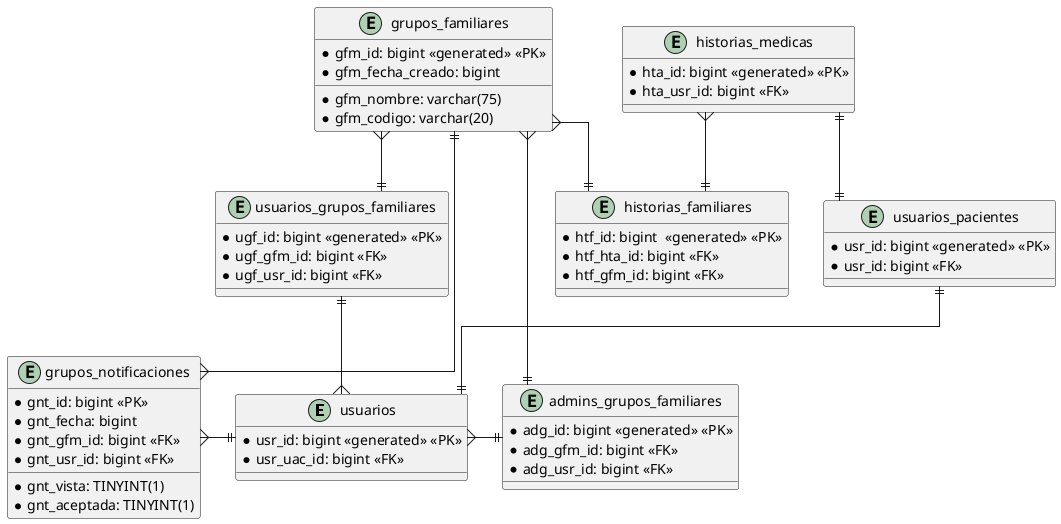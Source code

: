 @startuml Package de Grupo Familiar
skinparam linetype ortho

entity "usuarios" as usr {
    *usr_id: bigint <<generated>> <<PK>>
    *usr_uac_id: bigint <<FK>>
}

entity "usuarios_pacientes" as usr_pte{
    *usr_id: bigint <<generated>> <<PK>>
    *usr_id: bigint <<FK>>
}

entity "historias_medicas" as hta{
    *hta_id: bigint <<generated>> <<PK>>
    *hta_usr_id: bigint <<FK>>
}

entity "grupos_familiares" as gfm{
    *gfm_id: bigint <<generated>> <<PK>>
    *gfm_nombre: varchar(75)
    *gfm_codigo: varchar(20)
    *gfm_fecha_creado: bigint
}

entity "historias_familiares" as htf{
    *htf_id: bigint  <<generated>> <<PK>>
    *htf_hta_id: bigint <<FK>>
    *htf_gfm_id: bigint <<FK>>
}

entity "admins_grupos_familiares" as adg{
    *adg_id: bigint <<generated>> <<PK>>
    *adg_gfm_id: bigint <<FK>>
    *adg_usr_id: bigint <<FK>>
}

entity "usuarios_grupos_familiares" as ugf{
    *ugf_id: bigint <<generated>> <<PK>>
    *ugf_gfm_id: bigint <<FK>>
    *ugf_usr_id: bigint <<FK>>
}

entity "grupos_notificaciones" as gnt{
    *gnt_id: bigint <<PK>>
    *gnt_fecha: bigint
    *gnt_vista: TINYINT(1)
    *gnt_aceptada: TINYINT(1)
    *gnt_gfm_id: bigint <<FK>>
    *gnt_usr_id: bigint <<FK>>

}

gfm }--|| adg
usr }-right-|| adg

gfm }--|| ugf
usr }-up-|| ugf

usr_pte ||--|| usr
hta ||--|| usr_pte

hta }--|| htf
gfm }--|| htf

gfm ||--{ gnt
usr ||-left-{ gnt

@enduml